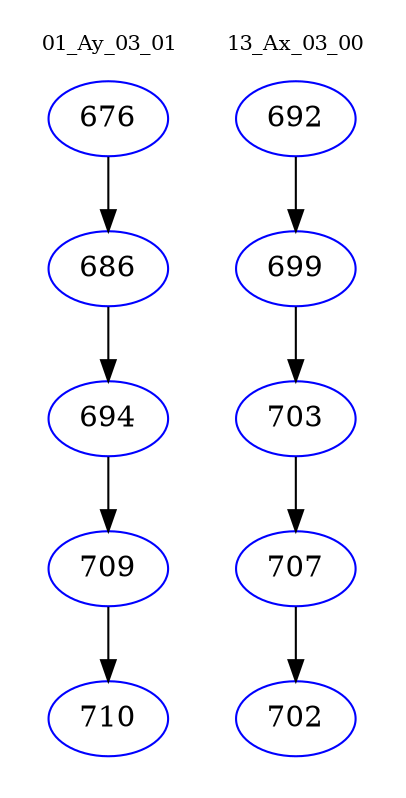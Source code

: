 digraph{
subgraph cluster_0 {
color = white
label = "01_Ay_03_01";
fontsize=10;
T0_676 [label="676", color="blue"]
T0_676 -> T0_686 [color="black"]
T0_686 [label="686", color="blue"]
T0_686 -> T0_694 [color="black"]
T0_694 [label="694", color="blue"]
T0_694 -> T0_709 [color="black"]
T0_709 [label="709", color="blue"]
T0_709 -> T0_710 [color="black"]
T0_710 [label="710", color="blue"]
}
subgraph cluster_1 {
color = white
label = "13_Ax_03_00";
fontsize=10;
T1_692 [label="692", color="blue"]
T1_692 -> T1_699 [color="black"]
T1_699 [label="699", color="blue"]
T1_699 -> T1_703 [color="black"]
T1_703 [label="703", color="blue"]
T1_703 -> T1_707 [color="black"]
T1_707 [label="707", color="blue"]
T1_707 -> T1_702 [color="black"]
T1_702 [label="702", color="blue"]
}
}
